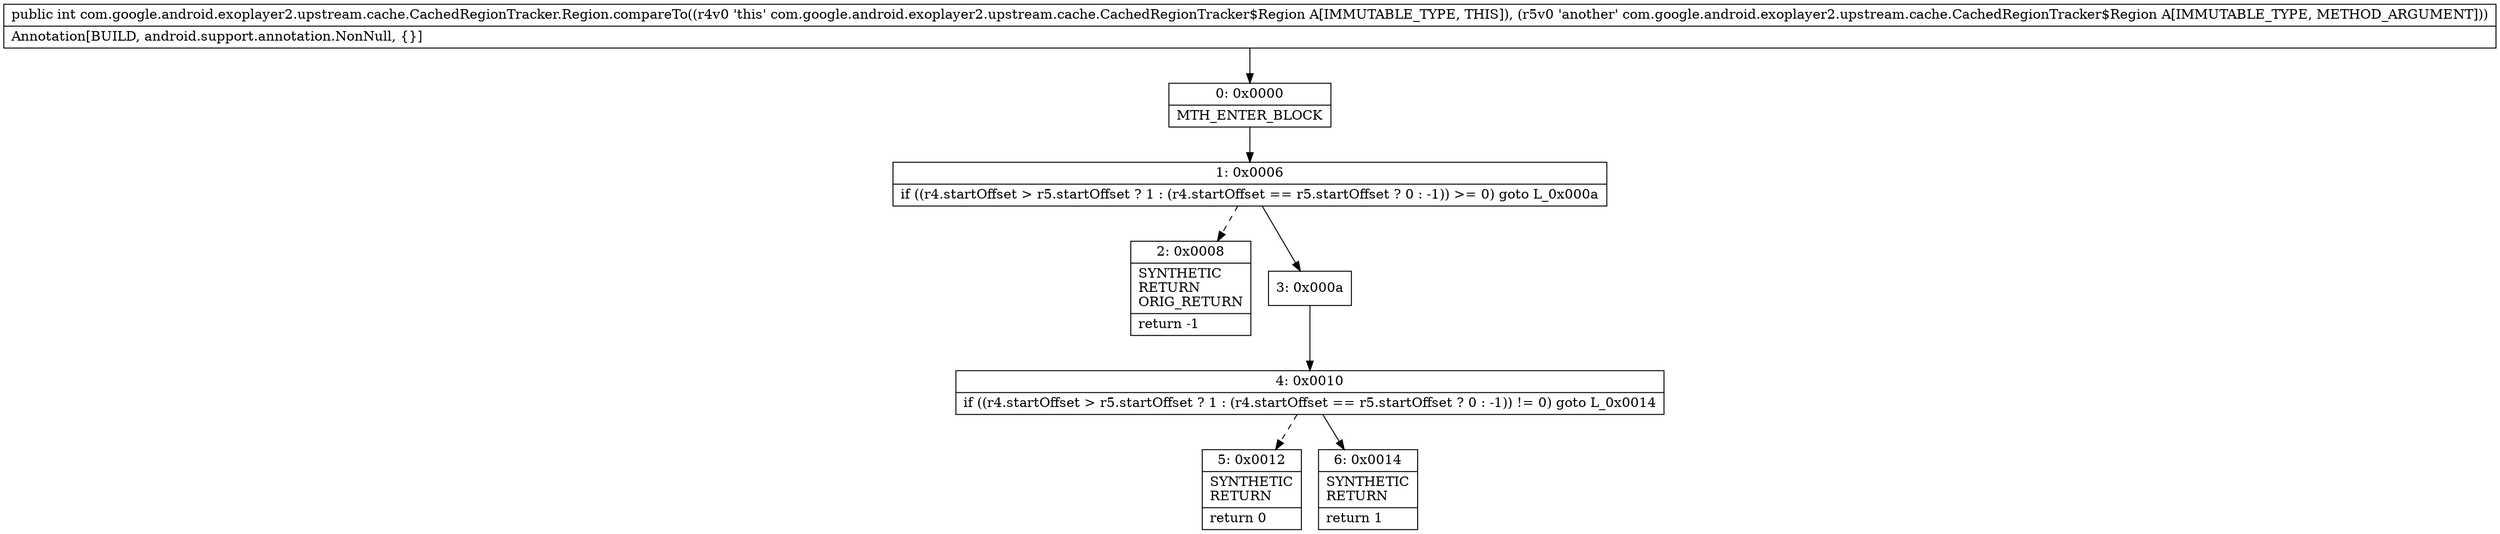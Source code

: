 digraph "CFG forcom.google.android.exoplayer2.upstream.cache.CachedRegionTracker.Region.compareTo(Lcom\/google\/android\/exoplayer2\/upstream\/cache\/CachedRegionTracker$Region;)I" {
Node_0 [shape=record,label="{0\:\ 0x0000|MTH_ENTER_BLOCK\l}"];
Node_1 [shape=record,label="{1\:\ 0x0006|if ((r4.startOffset \> r5.startOffset ? 1 : (r4.startOffset == r5.startOffset ? 0 : \-1)) \>= 0) goto L_0x000a\l}"];
Node_2 [shape=record,label="{2\:\ 0x0008|SYNTHETIC\lRETURN\lORIG_RETURN\l|return \-1\l}"];
Node_3 [shape=record,label="{3\:\ 0x000a}"];
Node_4 [shape=record,label="{4\:\ 0x0010|if ((r4.startOffset \> r5.startOffset ? 1 : (r4.startOffset == r5.startOffset ? 0 : \-1)) != 0) goto L_0x0014\l}"];
Node_5 [shape=record,label="{5\:\ 0x0012|SYNTHETIC\lRETURN\l|return 0\l}"];
Node_6 [shape=record,label="{6\:\ 0x0014|SYNTHETIC\lRETURN\l|return 1\l}"];
MethodNode[shape=record,label="{public int com.google.android.exoplayer2.upstream.cache.CachedRegionTracker.Region.compareTo((r4v0 'this' com.google.android.exoplayer2.upstream.cache.CachedRegionTracker$Region A[IMMUTABLE_TYPE, THIS]), (r5v0 'another' com.google.android.exoplayer2.upstream.cache.CachedRegionTracker$Region A[IMMUTABLE_TYPE, METHOD_ARGUMENT]))  | Annotation[BUILD, android.support.annotation.NonNull, \{\}]\l}"];
MethodNode -> Node_0;
Node_0 -> Node_1;
Node_1 -> Node_2[style=dashed];
Node_1 -> Node_3;
Node_3 -> Node_4;
Node_4 -> Node_5[style=dashed];
Node_4 -> Node_6;
}


